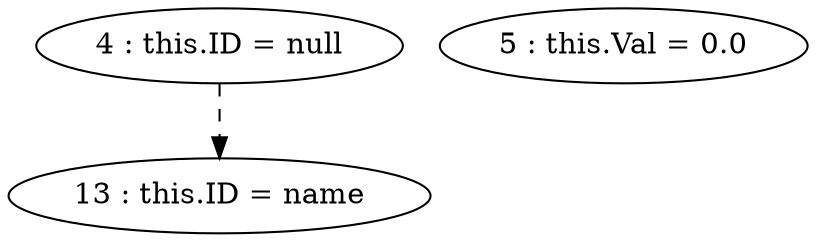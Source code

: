 digraph G {
"4 : this.ID = null"
"4 : this.ID = null" -> "13 : this.ID = name" [style=dashed]
"5 : this.Val = 0.0"
"13 : this.ID = name"
}